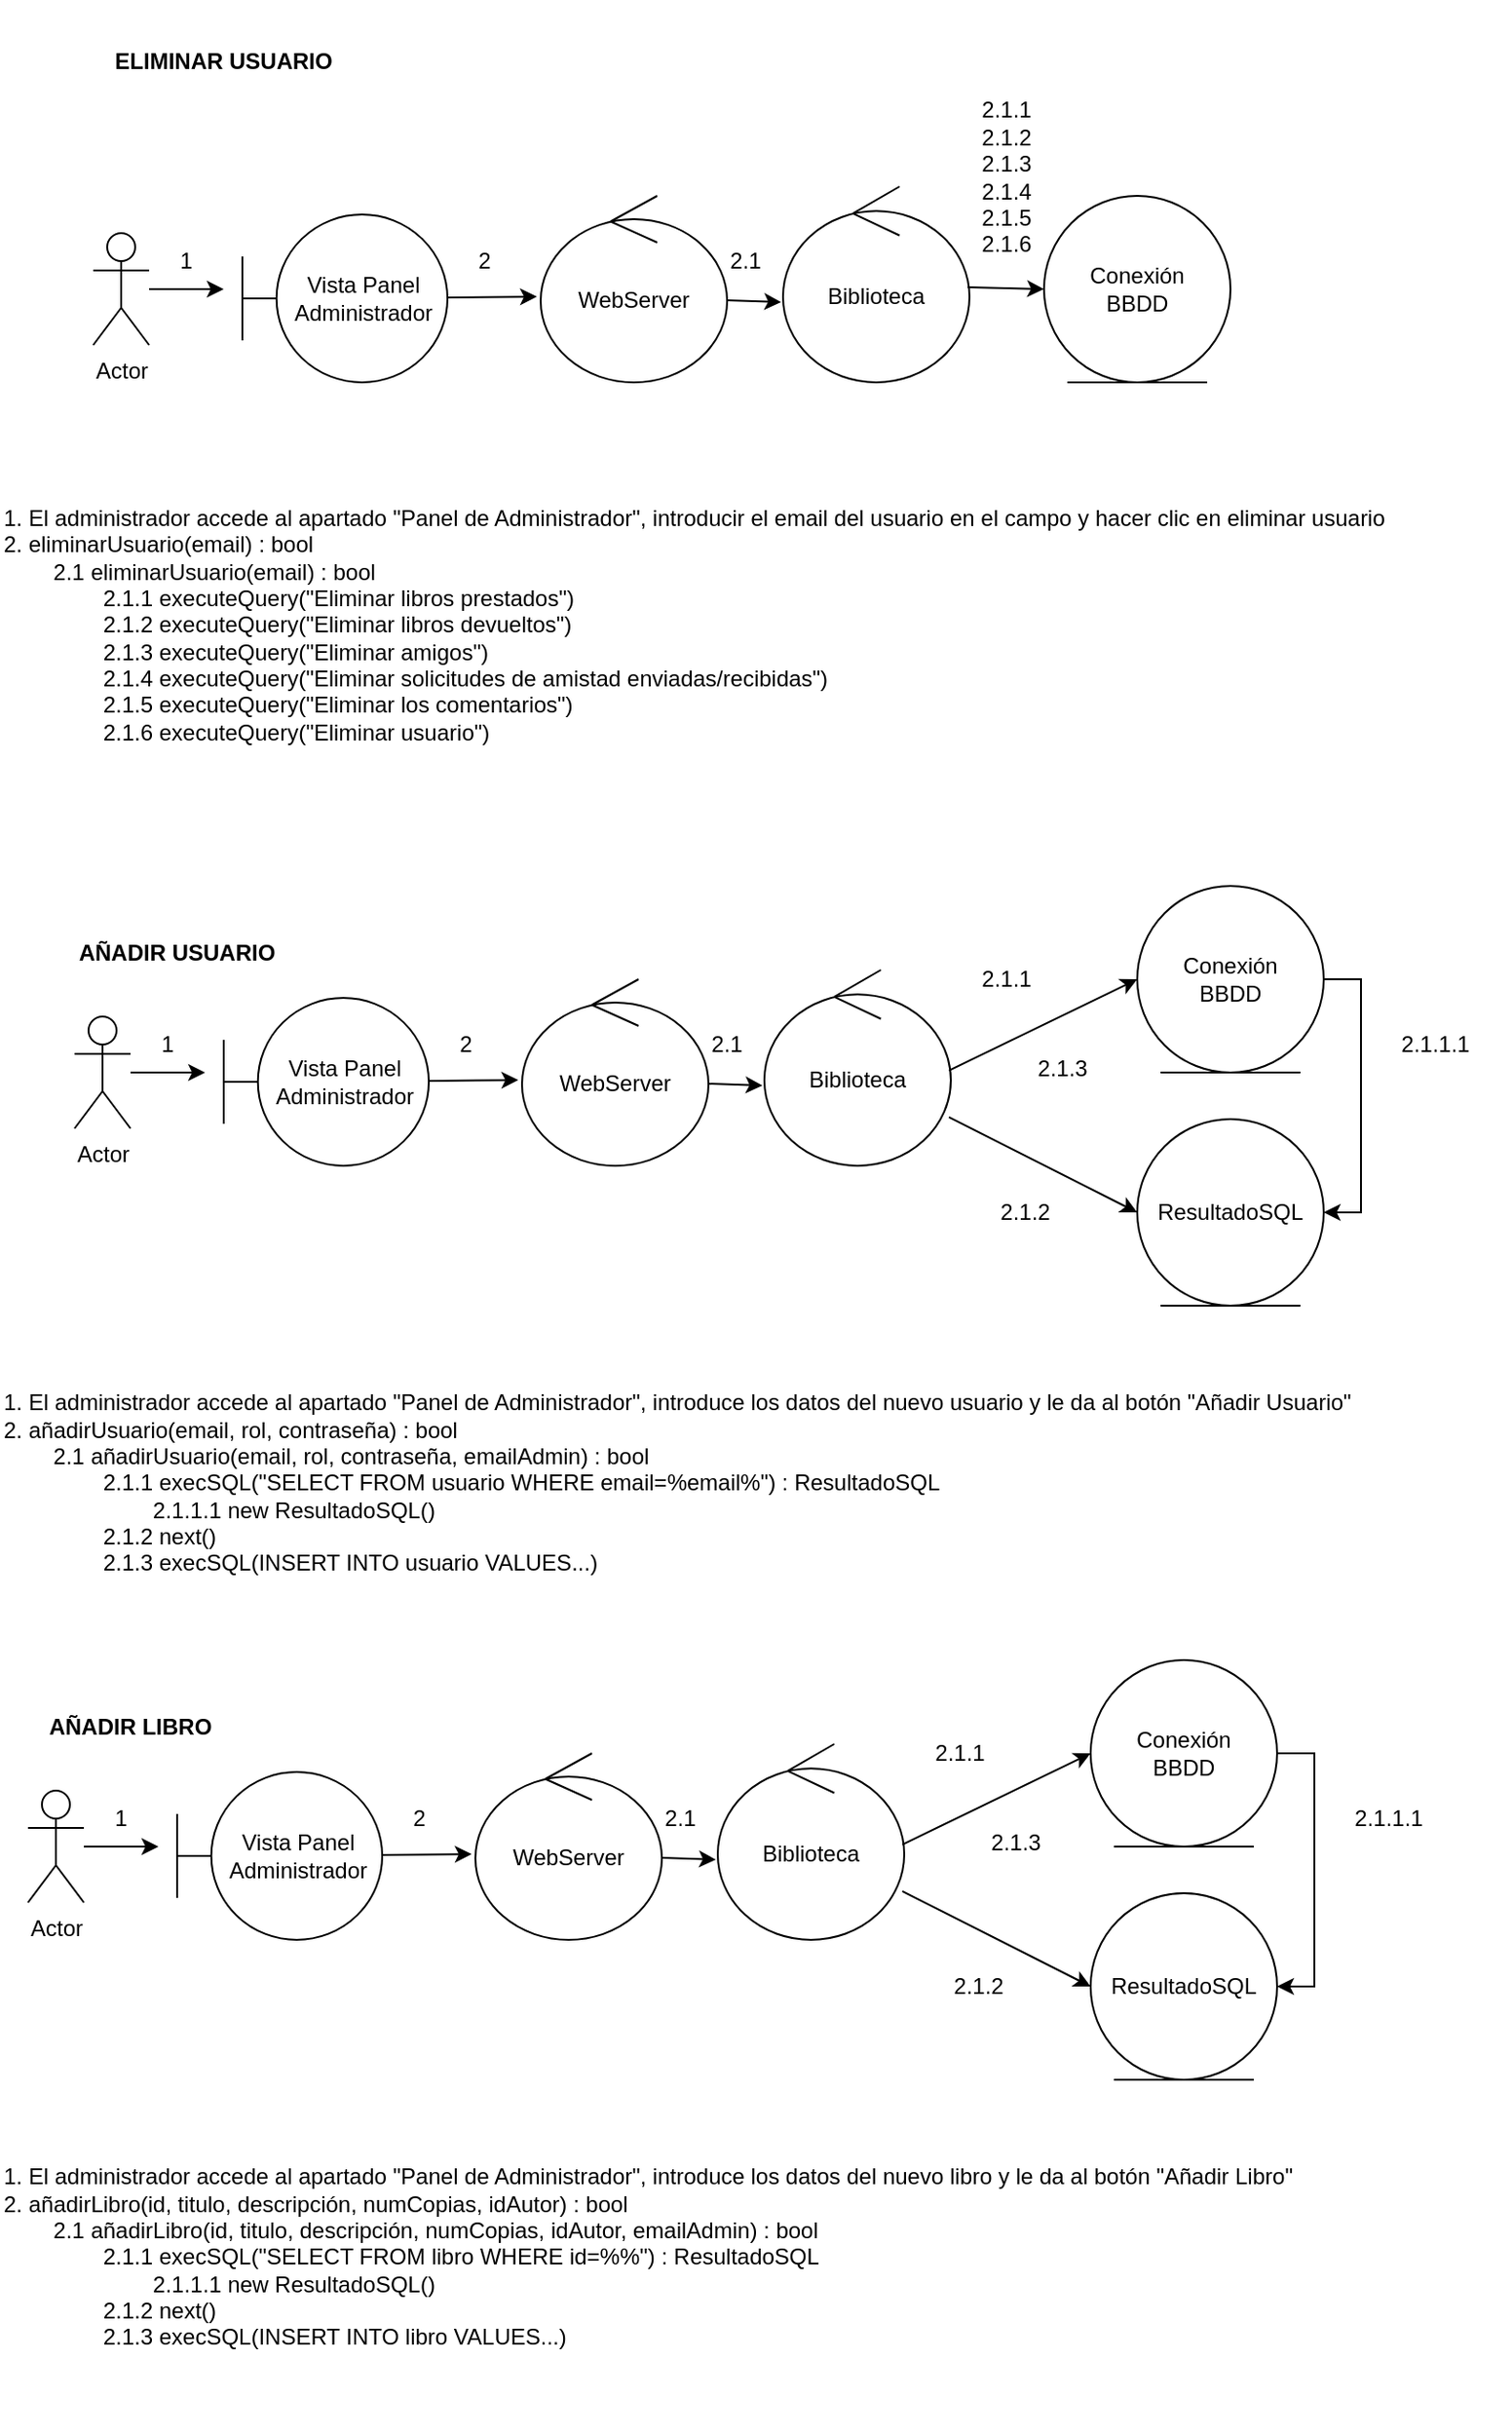<mxfile version="22.1.3" type="google">
  <diagram name="Página-1" id="M-0s0VyHH_Z-izu_WwVb">
    <mxGraphModel grid="1" page="1" gridSize="10" guides="1" tooltips="1" connect="1" arrows="1" fold="1" pageScale="1" pageWidth="827" pageHeight="1169" math="0" shadow="0">
      <root>
        <mxCell id="0" />
        <mxCell id="1" parent="0" />
        <mxCell id="0VJDASDO0vlOfgR1g9Ta-1" value="Vista Panel Administrador" style="shape=umlBoundary;whiteSpace=wrap;html=1;" vertex="1" parent="1">
          <mxGeometry x="130" y="165" width="110" height="90" as="geometry" />
        </mxCell>
        <mxCell id="0VJDASDO0vlOfgR1g9Ta-2" value="WebServer" style="ellipse;shape=umlControl;whiteSpace=wrap;html=1;" vertex="1" parent="1">
          <mxGeometry x="290" y="155" width="100" height="100" as="geometry" />
        </mxCell>
        <mxCell id="0VJDASDO0vlOfgR1g9Ta-3" value="Conexión&lt;br&gt;BBDD" style="ellipse;shape=umlEntity;whiteSpace=wrap;html=1;" vertex="1" parent="1">
          <mxGeometry x="560" y="155" width="100" height="100" as="geometry" />
        </mxCell>
        <mxCell id="0VJDASDO0vlOfgR1g9Ta-4" value="&lt;b&gt;&lt;br&gt;ELIMINAR USUARIO&lt;/b&gt;" style="text;html=1;strokeColor=none;fillColor=none;align=center;verticalAlign=middle;whiteSpace=wrap;rounded=0;" vertex="1" parent="1">
          <mxGeometry x="40" y="50" width="160" height="50" as="geometry" />
        </mxCell>
        <mxCell id="0VJDASDO0vlOfgR1g9Ta-5" value="Actor" style="shape=umlActor;verticalLabelPosition=bottom;verticalAlign=top;html=1;" vertex="1" parent="1">
          <mxGeometry x="50" y="175" width="30" height="60" as="geometry" />
        </mxCell>
        <mxCell id="0VJDASDO0vlOfgR1g9Ta-6" value="Biblioteca" style="ellipse;shape=umlControl;whiteSpace=wrap;html=1;" vertex="1" parent="1">
          <mxGeometry x="420" y="150" width="100" height="105" as="geometry" />
        </mxCell>
        <mxCell id="0VJDASDO0vlOfgR1g9Ta-7" value="1. El administrador accede al apartado &quot;Panel de Administrador&quot;, introducir el email del usuario en el campo y hacer clic en eliminar usuario&lt;br&gt;2. eliminarUsuario(email) : bool&lt;br&gt;&lt;span style=&quot;white-space: pre;&quot;&gt;&#x9;&lt;/span&gt;2.1 eliminarUsuario(email) : bool&lt;br&gt;&lt;span style=&quot;&quot;&gt;&lt;span style=&quot;white-space: pre;&quot;&gt;&amp;nbsp;&amp;nbsp;&amp;nbsp;&amp;nbsp;&lt;/span&gt;&lt;/span&gt;&lt;span style=&quot;&quot;&gt;&lt;span style=&quot;white-space: pre;&quot;&gt;&amp;nbsp;&amp;nbsp;&amp;nbsp;&amp;nbsp;&lt;span style=&quot;white-space: pre;&quot;&gt;&#x9;&lt;/span&gt;&lt;/span&gt;&lt;/span&gt;2.1.1 executeQuery(&quot;Eliminar libros prestados&quot;)&lt;br&gt;&lt;span style=&quot;white-space: pre;&quot;&gt;&#x9;&lt;/span&gt;&lt;span style=&quot;white-space: pre;&quot;&gt;&#x9;&lt;/span&gt;2.1.2 executeQuery(&quot;Eliminar libros devueltos&quot;)&lt;br&gt;&lt;span style=&quot;white-space: pre;&quot;&gt;&#x9;&lt;/span&gt;&lt;span style=&quot;white-space: pre;&quot;&gt;&#x9;&lt;/span&gt;2.1.3 executeQuery(&quot;Eliminar amigos&quot;)&lt;br&gt;&lt;span style=&quot;white-space: pre;&quot;&gt;&#x9;&lt;/span&gt;&lt;span style=&quot;white-space: pre;&quot;&gt;&#x9;&lt;/span&gt;2.1.4 executeQuery(&quot;Eliminar solicitudes de amistad enviadas/recibidas&quot;)&lt;br&gt;&lt;span style=&quot;white-space: pre;&quot;&gt;&#x9;&lt;/span&gt;&lt;span style=&quot;white-space: pre;&quot;&gt;&#x9;&lt;/span&gt;2.1.5 executeQuery(&quot;Eliminar los comentarios&quot;)&lt;br&gt;&lt;span style=&quot;white-space: pre;&quot;&gt;&#x9;&lt;/span&gt;&lt;span style=&quot;white-space: pre;&quot;&gt;&#x9;&lt;/span&gt;2.1.6 executeQuery(&quot;Eliminar usuario&quot;)" style="text;html=1;strokeColor=none;fillColor=none;align=left;verticalAlign=middle;whiteSpace=wrap;rounded=0;" vertex="1" parent="1">
          <mxGeometry y="290" width="750" height="190" as="geometry" />
        </mxCell>
        <mxCell id="0VJDASDO0vlOfgR1g9Ta-8" value="" style="endArrow=classic;html=1;rounded=0;" edge="1" parent="1" source="0VJDASDO0vlOfgR1g9Ta-5">
          <mxGeometry width="50" height="50" relative="1" as="geometry">
            <mxPoint x="410" y="335" as="sourcePoint" />
            <mxPoint x="120" y="205" as="targetPoint" />
          </mxGeometry>
        </mxCell>
        <mxCell id="0VJDASDO0vlOfgR1g9Ta-9" value="" style="endArrow=classic;html=1;rounded=0;entryX=-0.02;entryY=0.54;entryDx=0;entryDy=0;entryPerimeter=0;" edge="1" parent="1" target="0VJDASDO0vlOfgR1g9Ta-2">
          <mxGeometry width="50" height="50" relative="1" as="geometry">
            <mxPoint x="240" y="209.5" as="sourcePoint" />
            <mxPoint x="280" y="209.5" as="targetPoint" />
          </mxGeometry>
        </mxCell>
        <mxCell id="0VJDASDO0vlOfgR1g9Ta-10" value="" style="endArrow=classic;html=1;rounded=0;entryX=-0.01;entryY=0.59;entryDx=0;entryDy=0;entryPerimeter=0;exitX=1;exitY=0.56;exitDx=0;exitDy=0;exitPerimeter=0;" edge="1" parent="1" source="0VJDASDO0vlOfgR1g9Ta-2" target="0VJDASDO0vlOfgR1g9Ta-6">
          <mxGeometry width="50" height="50" relative="1" as="geometry">
            <mxPoint x="100" y="225" as="sourcePoint" />
            <mxPoint x="140" y="225" as="targetPoint" />
          </mxGeometry>
        </mxCell>
        <mxCell id="0VJDASDO0vlOfgR1g9Ta-11" value="" style="endArrow=classic;html=1;rounded=0;entryX=0;entryY=0.5;entryDx=0;entryDy=0;exitX=0.99;exitY=0.514;exitDx=0;exitDy=0;exitPerimeter=0;" edge="1" parent="1" source="0VJDASDO0vlOfgR1g9Ta-6" target="0VJDASDO0vlOfgR1g9Ta-3">
          <mxGeometry width="50" height="50" relative="1" as="geometry">
            <mxPoint x="110" y="235" as="sourcePoint" />
            <mxPoint x="150" y="235" as="targetPoint" />
          </mxGeometry>
        </mxCell>
        <mxCell id="0VJDASDO0vlOfgR1g9Ta-12" value="1" style="text;html=1;strokeColor=none;fillColor=none;align=center;verticalAlign=middle;whiteSpace=wrap;rounded=0;" vertex="1" parent="1">
          <mxGeometry x="70" y="175" width="60" height="30" as="geometry" />
        </mxCell>
        <mxCell id="0VJDASDO0vlOfgR1g9Ta-13" value="2" style="text;html=1;strokeColor=none;fillColor=none;align=center;verticalAlign=middle;whiteSpace=wrap;rounded=0;" vertex="1" parent="1">
          <mxGeometry x="230" y="175" width="60" height="30" as="geometry" />
        </mxCell>
        <mxCell id="0VJDASDO0vlOfgR1g9Ta-14" value="2.1" style="text;html=1;strokeColor=none;fillColor=none;align=center;verticalAlign=middle;whiteSpace=wrap;rounded=0;" vertex="1" parent="1">
          <mxGeometry x="370" y="175" width="60" height="30" as="geometry" />
        </mxCell>
        <mxCell id="0VJDASDO0vlOfgR1g9Ta-15" value="2.1.1&lt;br&gt;2.1.2&lt;br&gt;2.1.3&lt;br&gt;2.1.4&lt;br&gt;2.1.5&lt;br&gt;2.1.6" style="text;html=1;strokeColor=none;fillColor=none;align=center;verticalAlign=middle;whiteSpace=wrap;rounded=0;" vertex="1" parent="1">
          <mxGeometry x="510" y="130" width="60" height="30" as="geometry" />
        </mxCell>
        <mxCell id="0VJDASDO0vlOfgR1g9Ta-16" value="Vista Panel Administrador" style="shape=umlBoundary;whiteSpace=wrap;html=1;" vertex="1" parent="1">
          <mxGeometry x="120" y="585" width="110" height="90" as="geometry" />
        </mxCell>
        <mxCell id="0VJDASDO0vlOfgR1g9Ta-17" value="WebServer" style="ellipse;shape=umlControl;whiteSpace=wrap;html=1;" vertex="1" parent="1">
          <mxGeometry x="280" y="575" width="100" height="100" as="geometry" />
        </mxCell>
        <mxCell id="0VJDASDO0vlOfgR1g9Ta-32" style="edgeStyle=orthogonalEdgeStyle;rounded=0;orthogonalLoop=1;jettySize=auto;html=1;exitX=1;exitY=0.5;exitDx=0;exitDy=0;entryX=1;entryY=0.5;entryDx=0;entryDy=0;" edge="1" parent="1" source="0VJDASDO0vlOfgR1g9Ta-18" target="0VJDASDO0vlOfgR1g9Ta-31">
          <mxGeometry relative="1" as="geometry" />
        </mxCell>
        <mxCell id="0VJDASDO0vlOfgR1g9Ta-18" value="Conexión&lt;br&gt;BBDD" style="ellipse;shape=umlEntity;whiteSpace=wrap;html=1;" vertex="1" parent="1">
          <mxGeometry x="610" y="525" width="100" height="100" as="geometry" />
        </mxCell>
        <mxCell id="0VJDASDO0vlOfgR1g9Ta-19" value="Actor" style="shape=umlActor;verticalLabelPosition=bottom;verticalAlign=top;html=1;" vertex="1" parent="1">
          <mxGeometry x="40" y="595" width="30" height="60" as="geometry" />
        </mxCell>
        <mxCell id="0VJDASDO0vlOfgR1g9Ta-20" value="Biblioteca" style="ellipse;shape=umlControl;whiteSpace=wrap;html=1;" vertex="1" parent="1">
          <mxGeometry x="410" y="570" width="100" height="105" as="geometry" />
        </mxCell>
        <mxCell id="0VJDASDO0vlOfgR1g9Ta-21" value="" style="endArrow=classic;html=1;rounded=0;" edge="1" parent="1" source="0VJDASDO0vlOfgR1g9Ta-19">
          <mxGeometry width="50" height="50" relative="1" as="geometry">
            <mxPoint x="400" y="755" as="sourcePoint" />
            <mxPoint x="110" y="625" as="targetPoint" />
          </mxGeometry>
        </mxCell>
        <mxCell id="0VJDASDO0vlOfgR1g9Ta-22" value="" style="endArrow=classic;html=1;rounded=0;entryX=-0.02;entryY=0.54;entryDx=0;entryDy=0;entryPerimeter=0;" edge="1" parent="1" target="0VJDASDO0vlOfgR1g9Ta-17">
          <mxGeometry width="50" height="50" relative="1" as="geometry">
            <mxPoint x="230" y="629.5" as="sourcePoint" />
            <mxPoint x="270" y="629.5" as="targetPoint" />
          </mxGeometry>
        </mxCell>
        <mxCell id="0VJDASDO0vlOfgR1g9Ta-23" value="" style="endArrow=classic;html=1;rounded=0;entryX=-0.01;entryY=0.59;entryDx=0;entryDy=0;entryPerimeter=0;exitX=1;exitY=0.56;exitDx=0;exitDy=0;exitPerimeter=0;" edge="1" parent="1" source="0VJDASDO0vlOfgR1g9Ta-17" target="0VJDASDO0vlOfgR1g9Ta-20">
          <mxGeometry width="50" height="50" relative="1" as="geometry">
            <mxPoint x="90" y="645" as="sourcePoint" />
            <mxPoint x="130" y="645" as="targetPoint" />
          </mxGeometry>
        </mxCell>
        <mxCell id="0VJDASDO0vlOfgR1g9Ta-24" value="" style="endArrow=classic;html=1;rounded=0;entryX=0;entryY=0.5;entryDx=0;entryDy=0;exitX=0.99;exitY=0.514;exitDx=0;exitDy=0;exitPerimeter=0;" edge="1" parent="1" source="0VJDASDO0vlOfgR1g9Ta-20" target="0VJDASDO0vlOfgR1g9Ta-18">
          <mxGeometry width="50" height="50" relative="1" as="geometry">
            <mxPoint x="100" y="655" as="sourcePoint" />
            <mxPoint x="140" y="655" as="targetPoint" />
          </mxGeometry>
        </mxCell>
        <mxCell id="0VJDASDO0vlOfgR1g9Ta-25" value="1" style="text;html=1;strokeColor=none;fillColor=none;align=center;verticalAlign=middle;whiteSpace=wrap;rounded=0;" vertex="1" parent="1">
          <mxGeometry x="60" y="595" width="60" height="30" as="geometry" />
        </mxCell>
        <mxCell id="0VJDASDO0vlOfgR1g9Ta-26" value="2" style="text;html=1;strokeColor=none;fillColor=none;align=center;verticalAlign=middle;whiteSpace=wrap;rounded=0;" vertex="1" parent="1">
          <mxGeometry x="220" y="595" width="60" height="30" as="geometry" />
        </mxCell>
        <mxCell id="0VJDASDO0vlOfgR1g9Ta-27" value="2.1" style="text;html=1;strokeColor=none;fillColor=none;align=center;verticalAlign=middle;whiteSpace=wrap;rounded=0;" vertex="1" parent="1">
          <mxGeometry x="360" y="595" width="60" height="30" as="geometry" />
        </mxCell>
        <mxCell id="0VJDASDO0vlOfgR1g9Ta-29" value="&lt;b&gt;AÑADIR USUARIO&lt;br&gt;&lt;/b&gt;" style="text;html=1;strokeColor=none;fillColor=none;align=center;verticalAlign=middle;whiteSpace=wrap;rounded=0;" vertex="1" parent="1">
          <mxGeometry x="30" y="530" width="130" height="61" as="geometry" />
        </mxCell>
        <mxCell id="0VJDASDO0vlOfgR1g9Ta-30" value="1. El administrador accede al apartado &quot;Panel de Administrador&quot;, introduce los datos del nuevo usuario y le da al botón &quot;Añadir Usuario&quot;&lt;br&gt;2. añadirUsuario(email, rol, contraseña) : bool&lt;br&gt;&lt;span style=&quot;white-space: pre;&quot;&gt;&#x9;&lt;/span&gt;2.1 añadirUsuario(email, rol, contraseña, emailAdmin) : bool&lt;br&gt;&lt;span style=&quot;white-space: pre;&quot;&gt;&#x9;&lt;/span&gt;&lt;span style=&quot;white-space: pre;&quot;&gt;&#x9;&lt;/span&gt;2.1.1 execSQL(&quot;SELECT FROM usuario WHERE email=%email%&quot;) : ResultadoSQL&lt;br&gt;&lt;span style=&quot;white-space: pre;&quot;&gt;&#x9;&lt;span style=&quot;white-space: pre;&quot;&gt;&#x9;&lt;span style=&quot;white-space: pre;&quot;&gt;&#x9;&lt;/span&gt;2&lt;/span&gt;.&lt;/span&gt;1.1.1 new ResultadoSQL()&lt;br&gt;&lt;span style=&quot;white-space: pre;&quot;&gt;&#x9;&lt;/span&gt;&lt;span style=&quot;white-space: pre;&quot;&gt;&#x9;&lt;/span&gt;2.1.2 next()&lt;br&gt;&lt;span style=&quot;white-space: pre;&quot;&gt;&#x9;&lt;span style=&quot;white-space: pre;&quot;&gt;&#x9;&lt;/span&gt;&lt;/span&gt;2.1.3 execSQL(INSERT INTO usuario VALUES...)" style="text;html=1;strokeColor=none;fillColor=none;align=left;verticalAlign=middle;whiteSpace=wrap;rounded=0;" vertex="1" parent="1">
          <mxGeometry y="750" width="810" height="190" as="geometry" />
        </mxCell>
        <mxCell id="0VJDASDO0vlOfgR1g9Ta-31" value="ResultadoSQL" style="ellipse;shape=umlEntity;whiteSpace=wrap;html=1;" vertex="1" parent="1">
          <mxGeometry x="610" y="650" width="100" height="100" as="geometry" />
        </mxCell>
        <mxCell id="0VJDASDO0vlOfgR1g9Ta-35" value="2.1.1" style="text;html=1;strokeColor=none;fillColor=none;align=center;verticalAlign=middle;whiteSpace=wrap;rounded=0;" vertex="1" parent="1">
          <mxGeometry x="510" y="560" width="60" height="30" as="geometry" />
        </mxCell>
        <mxCell id="0VJDASDO0vlOfgR1g9Ta-36" value="2.1.1.1" style="text;html=1;strokeColor=none;fillColor=none;align=center;verticalAlign=middle;whiteSpace=wrap;rounded=0;" vertex="1" parent="1">
          <mxGeometry x="740" y="595" width="60" height="30" as="geometry" />
        </mxCell>
        <mxCell id="0VJDASDO0vlOfgR1g9Ta-37" value="2.1.2" style="text;html=1;strokeColor=none;fillColor=none;align=center;verticalAlign=middle;whiteSpace=wrap;rounded=0;" vertex="1" parent="1">
          <mxGeometry x="520" y="685" width="60" height="30" as="geometry" />
        </mxCell>
        <mxCell id="0VJDASDO0vlOfgR1g9Ta-38" value="" style="endArrow=classic;html=1;rounded=0;entryX=0;entryY=0.5;entryDx=0;entryDy=0;exitX=0.99;exitY=0.752;exitDx=0;exitDy=0;exitPerimeter=0;" edge="1" parent="1" source="0VJDASDO0vlOfgR1g9Ta-20" target="0VJDASDO0vlOfgR1g9Ta-31">
          <mxGeometry width="50" height="50" relative="1" as="geometry">
            <mxPoint x="519" y="634" as="sourcePoint" />
            <mxPoint x="620" y="585" as="targetPoint" />
          </mxGeometry>
        </mxCell>
        <mxCell id="0VJDASDO0vlOfgR1g9Ta-39" value="2.1.3" style="text;html=1;strokeColor=none;fillColor=none;align=center;verticalAlign=middle;whiteSpace=wrap;rounded=0;" vertex="1" parent="1">
          <mxGeometry x="540" y="607.5" width="60" height="30" as="geometry" />
        </mxCell>
        <mxCell id="0VJDASDO0vlOfgR1g9Ta-40" value="Vista Panel Administrador" style="shape=umlBoundary;whiteSpace=wrap;html=1;" vertex="1" parent="1">
          <mxGeometry x="95" y="1000" width="110" height="90" as="geometry" />
        </mxCell>
        <mxCell id="0VJDASDO0vlOfgR1g9Ta-41" value="WebServer" style="ellipse;shape=umlControl;whiteSpace=wrap;html=1;" vertex="1" parent="1">
          <mxGeometry x="255" y="990" width="100" height="100" as="geometry" />
        </mxCell>
        <mxCell id="0VJDASDO0vlOfgR1g9Ta-42" style="edgeStyle=orthogonalEdgeStyle;rounded=0;orthogonalLoop=1;jettySize=auto;html=1;exitX=1;exitY=0.5;exitDx=0;exitDy=0;entryX=1;entryY=0.5;entryDx=0;entryDy=0;" edge="1" parent="1" source="0VJDASDO0vlOfgR1g9Ta-43" target="0VJDASDO0vlOfgR1g9Ta-54">
          <mxGeometry relative="1" as="geometry" />
        </mxCell>
        <mxCell id="0VJDASDO0vlOfgR1g9Ta-43" value="Conexión&lt;br&gt;BBDD" style="ellipse;shape=umlEntity;whiteSpace=wrap;html=1;" vertex="1" parent="1">
          <mxGeometry x="585" y="940" width="100" height="100" as="geometry" />
        </mxCell>
        <mxCell id="0VJDASDO0vlOfgR1g9Ta-44" value="Actor" style="shape=umlActor;verticalLabelPosition=bottom;verticalAlign=top;html=1;" vertex="1" parent="1">
          <mxGeometry x="15" y="1010" width="30" height="60" as="geometry" />
        </mxCell>
        <mxCell id="0VJDASDO0vlOfgR1g9Ta-45" value="Biblioteca" style="ellipse;shape=umlControl;whiteSpace=wrap;html=1;" vertex="1" parent="1">
          <mxGeometry x="385" y="985" width="100" height="105" as="geometry" />
        </mxCell>
        <mxCell id="0VJDASDO0vlOfgR1g9Ta-46" value="" style="endArrow=classic;html=1;rounded=0;" edge="1" parent="1" source="0VJDASDO0vlOfgR1g9Ta-44">
          <mxGeometry width="50" height="50" relative="1" as="geometry">
            <mxPoint x="375" y="1170" as="sourcePoint" />
            <mxPoint x="85" y="1040" as="targetPoint" />
          </mxGeometry>
        </mxCell>
        <mxCell id="0VJDASDO0vlOfgR1g9Ta-47" value="" style="endArrow=classic;html=1;rounded=0;entryX=-0.02;entryY=0.54;entryDx=0;entryDy=0;entryPerimeter=0;" edge="1" parent="1" target="0VJDASDO0vlOfgR1g9Ta-41">
          <mxGeometry width="50" height="50" relative="1" as="geometry">
            <mxPoint x="205" y="1044.5" as="sourcePoint" />
            <mxPoint x="245" y="1044.5" as="targetPoint" />
          </mxGeometry>
        </mxCell>
        <mxCell id="0VJDASDO0vlOfgR1g9Ta-48" value="" style="endArrow=classic;html=1;rounded=0;entryX=-0.01;entryY=0.59;entryDx=0;entryDy=0;entryPerimeter=0;exitX=1;exitY=0.56;exitDx=0;exitDy=0;exitPerimeter=0;" edge="1" parent="1" source="0VJDASDO0vlOfgR1g9Ta-41" target="0VJDASDO0vlOfgR1g9Ta-45">
          <mxGeometry width="50" height="50" relative="1" as="geometry">
            <mxPoint x="65" y="1060" as="sourcePoint" />
            <mxPoint x="105" y="1060" as="targetPoint" />
          </mxGeometry>
        </mxCell>
        <mxCell id="0VJDASDO0vlOfgR1g9Ta-49" value="" style="endArrow=classic;html=1;rounded=0;entryX=0;entryY=0.5;entryDx=0;entryDy=0;exitX=0.99;exitY=0.514;exitDx=0;exitDy=0;exitPerimeter=0;" edge="1" parent="1" source="0VJDASDO0vlOfgR1g9Ta-45" target="0VJDASDO0vlOfgR1g9Ta-43">
          <mxGeometry width="50" height="50" relative="1" as="geometry">
            <mxPoint x="75" y="1070" as="sourcePoint" />
            <mxPoint x="115" y="1070" as="targetPoint" />
          </mxGeometry>
        </mxCell>
        <mxCell id="0VJDASDO0vlOfgR1g9Ta-50" value="1" style="text;html=1;strokeColor=none;fillColor=none;align=center;verticalAlign=middle;whiteSpace=wrap;rounded=0;" vertex="1" parent="1">
          <mxGeometry x="35" y="1010" width="60" height="30" as="geometry" />
        </mxCell>
        <mxCell id="0VJDASDO0vlOfgR1g9Ta-51" value="2" style="text;html=1;strokeColor=none;fillColor=none;align=center;verticalAlign=middle;whiteSpace=wrap;rounded=0;" vertex="1" parent="1">
          <mxGeometry x="195" y="1010" width="60" height="30" as="geometry" />
        </mxCell>
        <mxCell id="0VJDASDO0vlOfgR1g9Ta-52" value="2.1" style="text;html=1;strokeColor=none;fillColor=none;align=center;verticalAlign=middle;whiteSpace=wrap;rounded=0;" vertex="1" parent="1">
          <mxGeometry x="335" y="1010" width="60" height="30" as="geometry" />
        </mxCell>
        <mxCell id="0VJDASDO0vlOfgR1g9Ta-53" value="&lt;b&gt;AÑADIR LIBRO&lt;br&gt;&lt;/b&gt;" style="text;html=1;strokeColor=none;fillColor=none;align=center;verticalAlign=middle;whiteSpace=wrap;rounded=0;" vertex="1" parent="1">
          <mxGeometry x="5" y="945" width="130" height="61" as="geometry" />
        </mxCell>
        <mxCell id="0VJDASDO0vlOfgR1g9Ta-54" value="ResultadoSQL" style="ellipse;shape=umlEntity;whiteSpace=wrap;html=1;" vertex="1" parent="1">
          <mxGeometry x="585" y="1065" width="100" height="100" as="geometry" />
        </mxCell>
        <mxCell id="0VJDASDO0vlOfgR1g9Ta-55" value="2.1.1" style="text;html=1;strokeColor=none;fillColor=none;align=center;verticalAlign=middle;whiteSpace=wrap;rounded=0;" vertex="1" parent="1">
          <mxGeometry x="485" y="975" width="60" height="30" as="geometry" />
        </mxCell>
        <mxCell id="0VJDASDO0vlOfgR1g9Ta-56" value="2.1.1.1" style="text;html=1;strokeColor=none;fillColor=none;align=center;verticalAlign=middle;whiteSpace=wrap;rounded=0;" vertex="1" parent="1">
          <mxGeometry x="715" y="1010" width="60" height="30" as="geometry" />
        </mxCell>
        <mxCell id="0VJDASDO0vlOfgR1g9Ta-57" value="2.1.2" style="text;html=1;strokeColor=none;fillColor=none;align=center;verticalAlign=middle;whiteSpace=wrap;rounded=0;" vertex="1" parent="1">
          <mxGeometry x="495" y="1100" width="60" height="30" as="geometry" />
        </mxCell>
        <mxCell id="0VJDASDO0vlOfgR1g9Ta-58" value="" style="endArrow=classic;html=1;rounded=0;entryX=0;entryY=0.5;entryDx=0;entryDy=0;exitX=0.99;exitY=0.752;exitDx=0;exitDy=0;exitPerimeter=0;" edge="1" parent="1" source="0VJDASDO0vlOfgR1g9Ta-45" target="0VJDASDO0vlOfgR1g9Ta-54">
          <mxGeometry width="50" height="50" relative="1" as="geometry">
            <mxPoint x="494" y="1049" as="sourcePoint" />
            <mxPoint x="595" y="1000" as="targetPoint" />
          </mxGeometry>
        </mxCell>
        <mxCell id="0VJDASDO0vlOfgR1g9Ta-59" value="2.1.3" style="text;html=1;strokeColor=none;fillColor=none;align=center;verticalAlign=middle;whiteSpace=wrap;rounded=0;" vertex="1" parent="1">
          <mxGeometry x="515" y="1022.5" width="60" height="30" as="geometry" />
        </mxCell>
        <mxCell id="0VJDASDO0vlOfgR1g9Ta-60" value="1. El administrador accede al apartado &quot;Panel de Administrador&quot;, introduce los datos del nuevo libro y le da al botón &quot;Añadir Libro&quot;&lt;br&gt;2. añadirLibro(id, titulo, descripción, numCopias, idAutor) : bool&lt;br&gt;&lt;span style=&quot;white-space: pre;&quot;&gt;&#x9;&lt;/span&gt;2.1 añadirLibro(id, titulo, descripción, numCopias, idAutor, emailAdmin) : bool&lt;br&gt;&lt;span style=&quot;&quot;&gt;&lt;span style=&quot;white-space: pre;&quot;&gt;&amp;nbsp;&amp;nbsp;&amp;nbsp;&amp;nbsp;&lt;/span&gt;&lt;/span&gt;&lt;span style=&quot;&quot;&gt;&lt;span style=&quot;white-space: pre;&quot;&gt;&amp;nbsp;&amp;nbsp;&amp;nbsp;&amp;nbsp;&lt;span style=&quot;white-space: pre;&quot;&gt;&#x9;&lt;/span&gt;&lt;/span&gt;&lt;/span&gt;2.1.1 execSQL(&quot;SELECT FROM libro WHERE id=%%&quot;) : ResultadoSQL&lt;br&gt;&lt;span style=&quot;&quot;&gt;&lt;span style=&quot;white-space: pre;&quot;&gt;&amp;nbsp;&amp;nbsp;&amp;nbsp;&amp;nbsp;&lt;/span&gt;&lt;span style=&quot;&quot;&gt;&lt;span style=&quot;white-space: pre;&quot;&gt;&amp;nbsp;&amp;nbsp;&amp;nbsp;&amp;nbsp;&lt;/span&gt;&lt;span style=&quot;&quot;&gt;&lt;span style=&quot;white-space: pre;&quot;&gt;&amp;nbsp;&amp;nbsp;&amp;nbsp;&amp;nbsp;    &lt;span style=&quot;white-space: pre;&quot;&gt;&#x9;&lt;/span&gt;&lt;/span&gt;&lt;/span&gt;2&lt;/span&gt;.&lt;/span&gt;1.1.1 new ResultadoSQL()&lt;br&gt;&lt;span style=&quot;&quot;&gt;&lt;span style=&quot;white-space: pre;&quot;&gt;&amp;nbsp;&amp;nbsp;&amp;nbsp;&amp;nbsp;&lt;/span&gt;&lt;/span&gt;&lt;span style=&quot;&quot;&gt;&lt;span style=&quot;white-space: pre;&quot;&gt;&amp;nbsp;&amp;nbsp;&amp;nbsp;&amp;nbsp;&lt;span style=&quot;white-space: pre;&quot;&gt;&#x9;&lt;/span&gt;&lt;/span&gt;&lt;/span&gt;2.1.2 next()&lt;br&gt;&lt;span style=&quot;&quot;&gt;&lt;span style=&quot;white-space: pre;&quot;&gt;&amp;nbsp;&amp;nbsp;&amp;nbsp;&amp;nbsp;&lt;/span&gt;&lt;span style=&quot;&quot;&gt;&lt;span style=&quot;white-space: pre;&quot;&gt;&amp;nbsp;&amp;nbsp;&amp;nbsp;&amp;nbsp;&lt;span style=&quot;white-space: pre;&quot;&gt;&#x9;&lt;/span&gt;&lt;/span&gt;&lt;/span&gt;&lt;/span&gt;2.1.3 execSQL(INSERT INTO libro VALUES...)&amp;nbsp;" style="text;html=1;strokeColor=none;fillColor=none;align=left;verticalAlign=middle;whiteSpace=wrap;rounded=0;" vertex="1" parent="1">
          <mxGeometry y="1165" width="810" height="190" as="geometry" />
        </mxCell>
      </root>
    </mxGraphModel>
  </diagram>
</mxfile>

